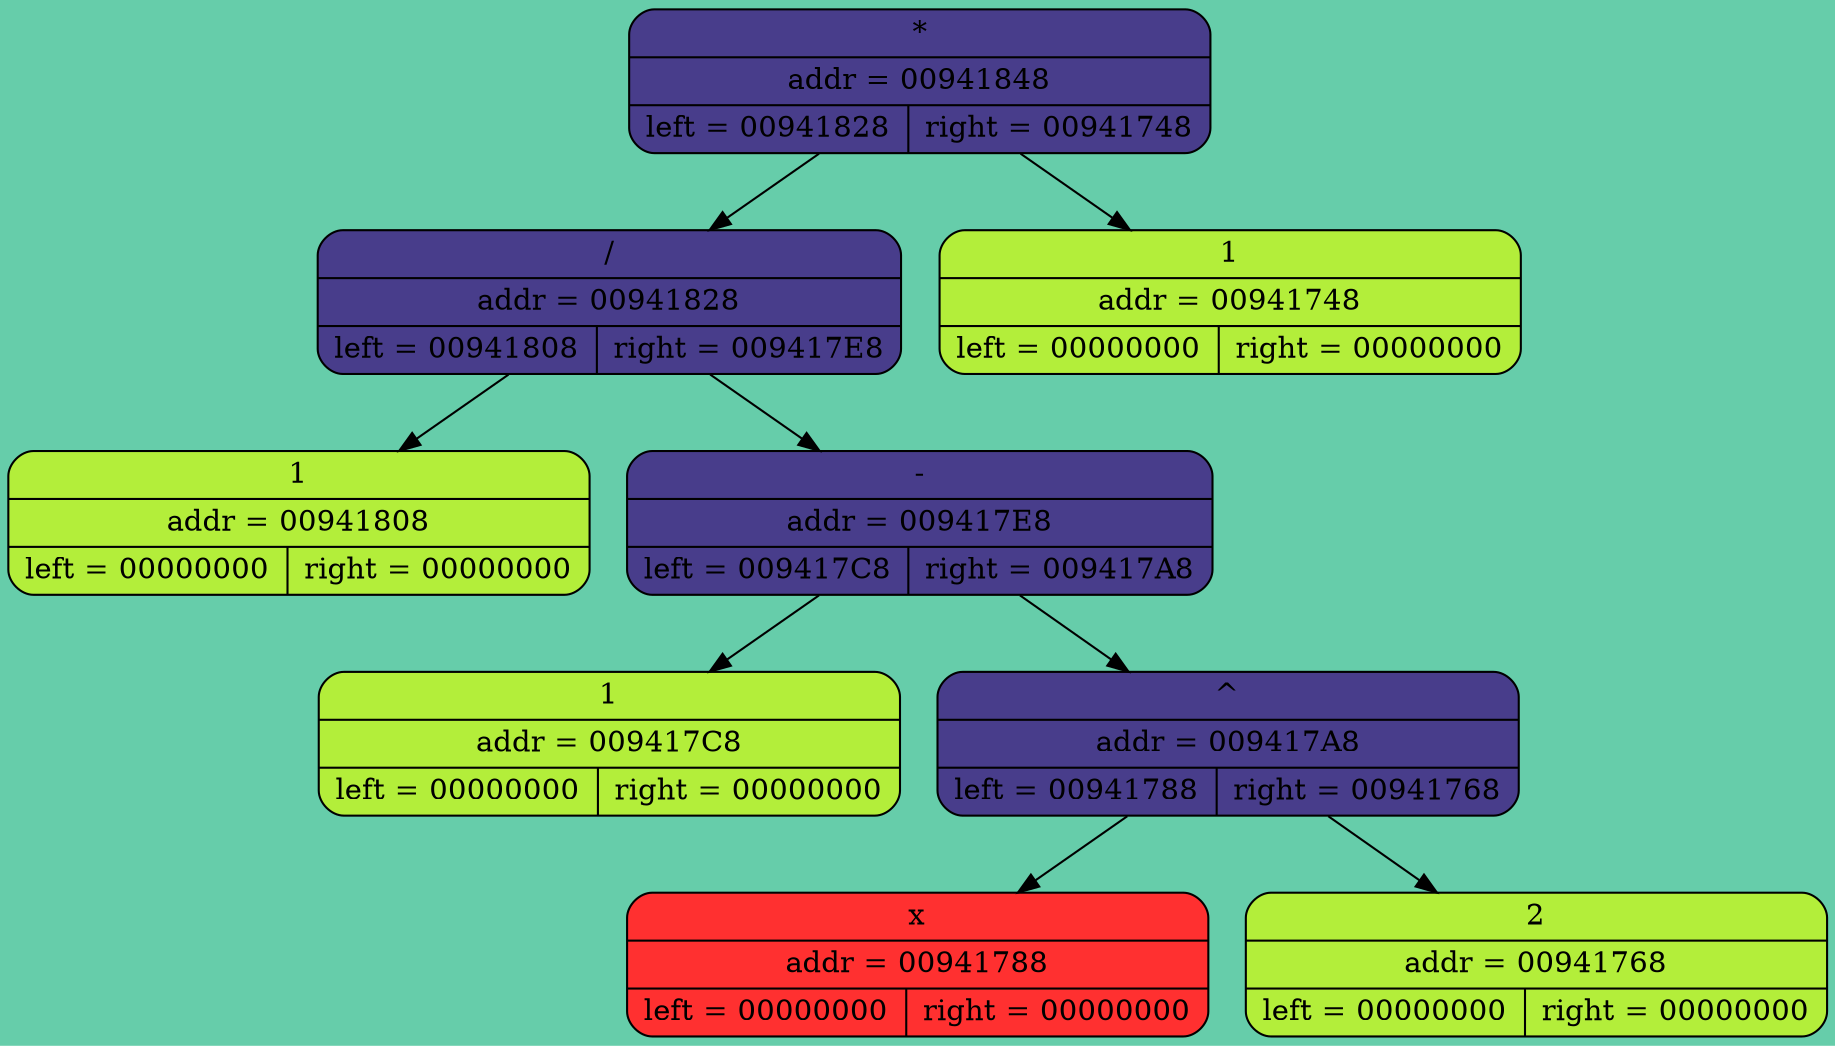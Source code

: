 digraph G
{
 rankdir = UD
bgcolor = "aquamarine3"
"00941848" [shape = Mrecord, style = "filled", fillcolor = "darkslateblue", label = "{ * | addr = 00941848 | { left = 00941828 | right = 00941748}}"];
"00941828" [shape = Mrecord, style = "filled", fillcolor = "darkslateblue", label = "{ / | addr = 00941828 | { left = 00941808 | right = 009417E8}}"];
"00941808" [shape = Mrecord, style = "filled", fillcolor = "olivedrab2", label = "{ 1 | addr = 00941808 | { left = 00000000 | right = 00000000}}"];
"00941828"->"00941808"
"009417E8" [shape = Mrecord, style = "filled", fillcolor = "darkslateblue", label = "{ - | addr = 009417E8 | { left = 009417C8 | right = 009417A8}}"];
"009417C8" [shape = Mrecord, style = "filled", fillcolor = "olivedrab2", label = "{ 1 | addr = 009417C8 | { left = 00000000 | right = 00000000}}"];
"009417E8"->"009417C8"
"009417A8" [shape = Mrecord, style = "filled", fillcolor = "darkslateblue", label = "{ ^ | addr = 009417A8 | { left = 00941788 | right = 00941768}}"];
"00941788" [shape = Mrecord, style = "filled", fillcolor = "firebrick1", label = "{ x | addr = 00941788 | { left = 00000000 | right = 00000000}}"];
"009417A8"->"00941788"
"00941768" [shape = Mrecord, style = "filled", fillcolor = "olivedrab2", label = "{ 2 | addr = 00941768 | { left = 00000000 | right = 00000000}}"];
"009417A8"->"00941768"
"009417E8"->"009417A8"
"00941828"->"009417E8"
"00941848"->"00941828"
"00941748" [shape = Mrecord, style = "filled", fillcolor = "olivedrab2", label = "{ 1 | addr = 00941748 | { left = 00000000 | right = 00000000}}"];
"00941848"->"00941748"
}
